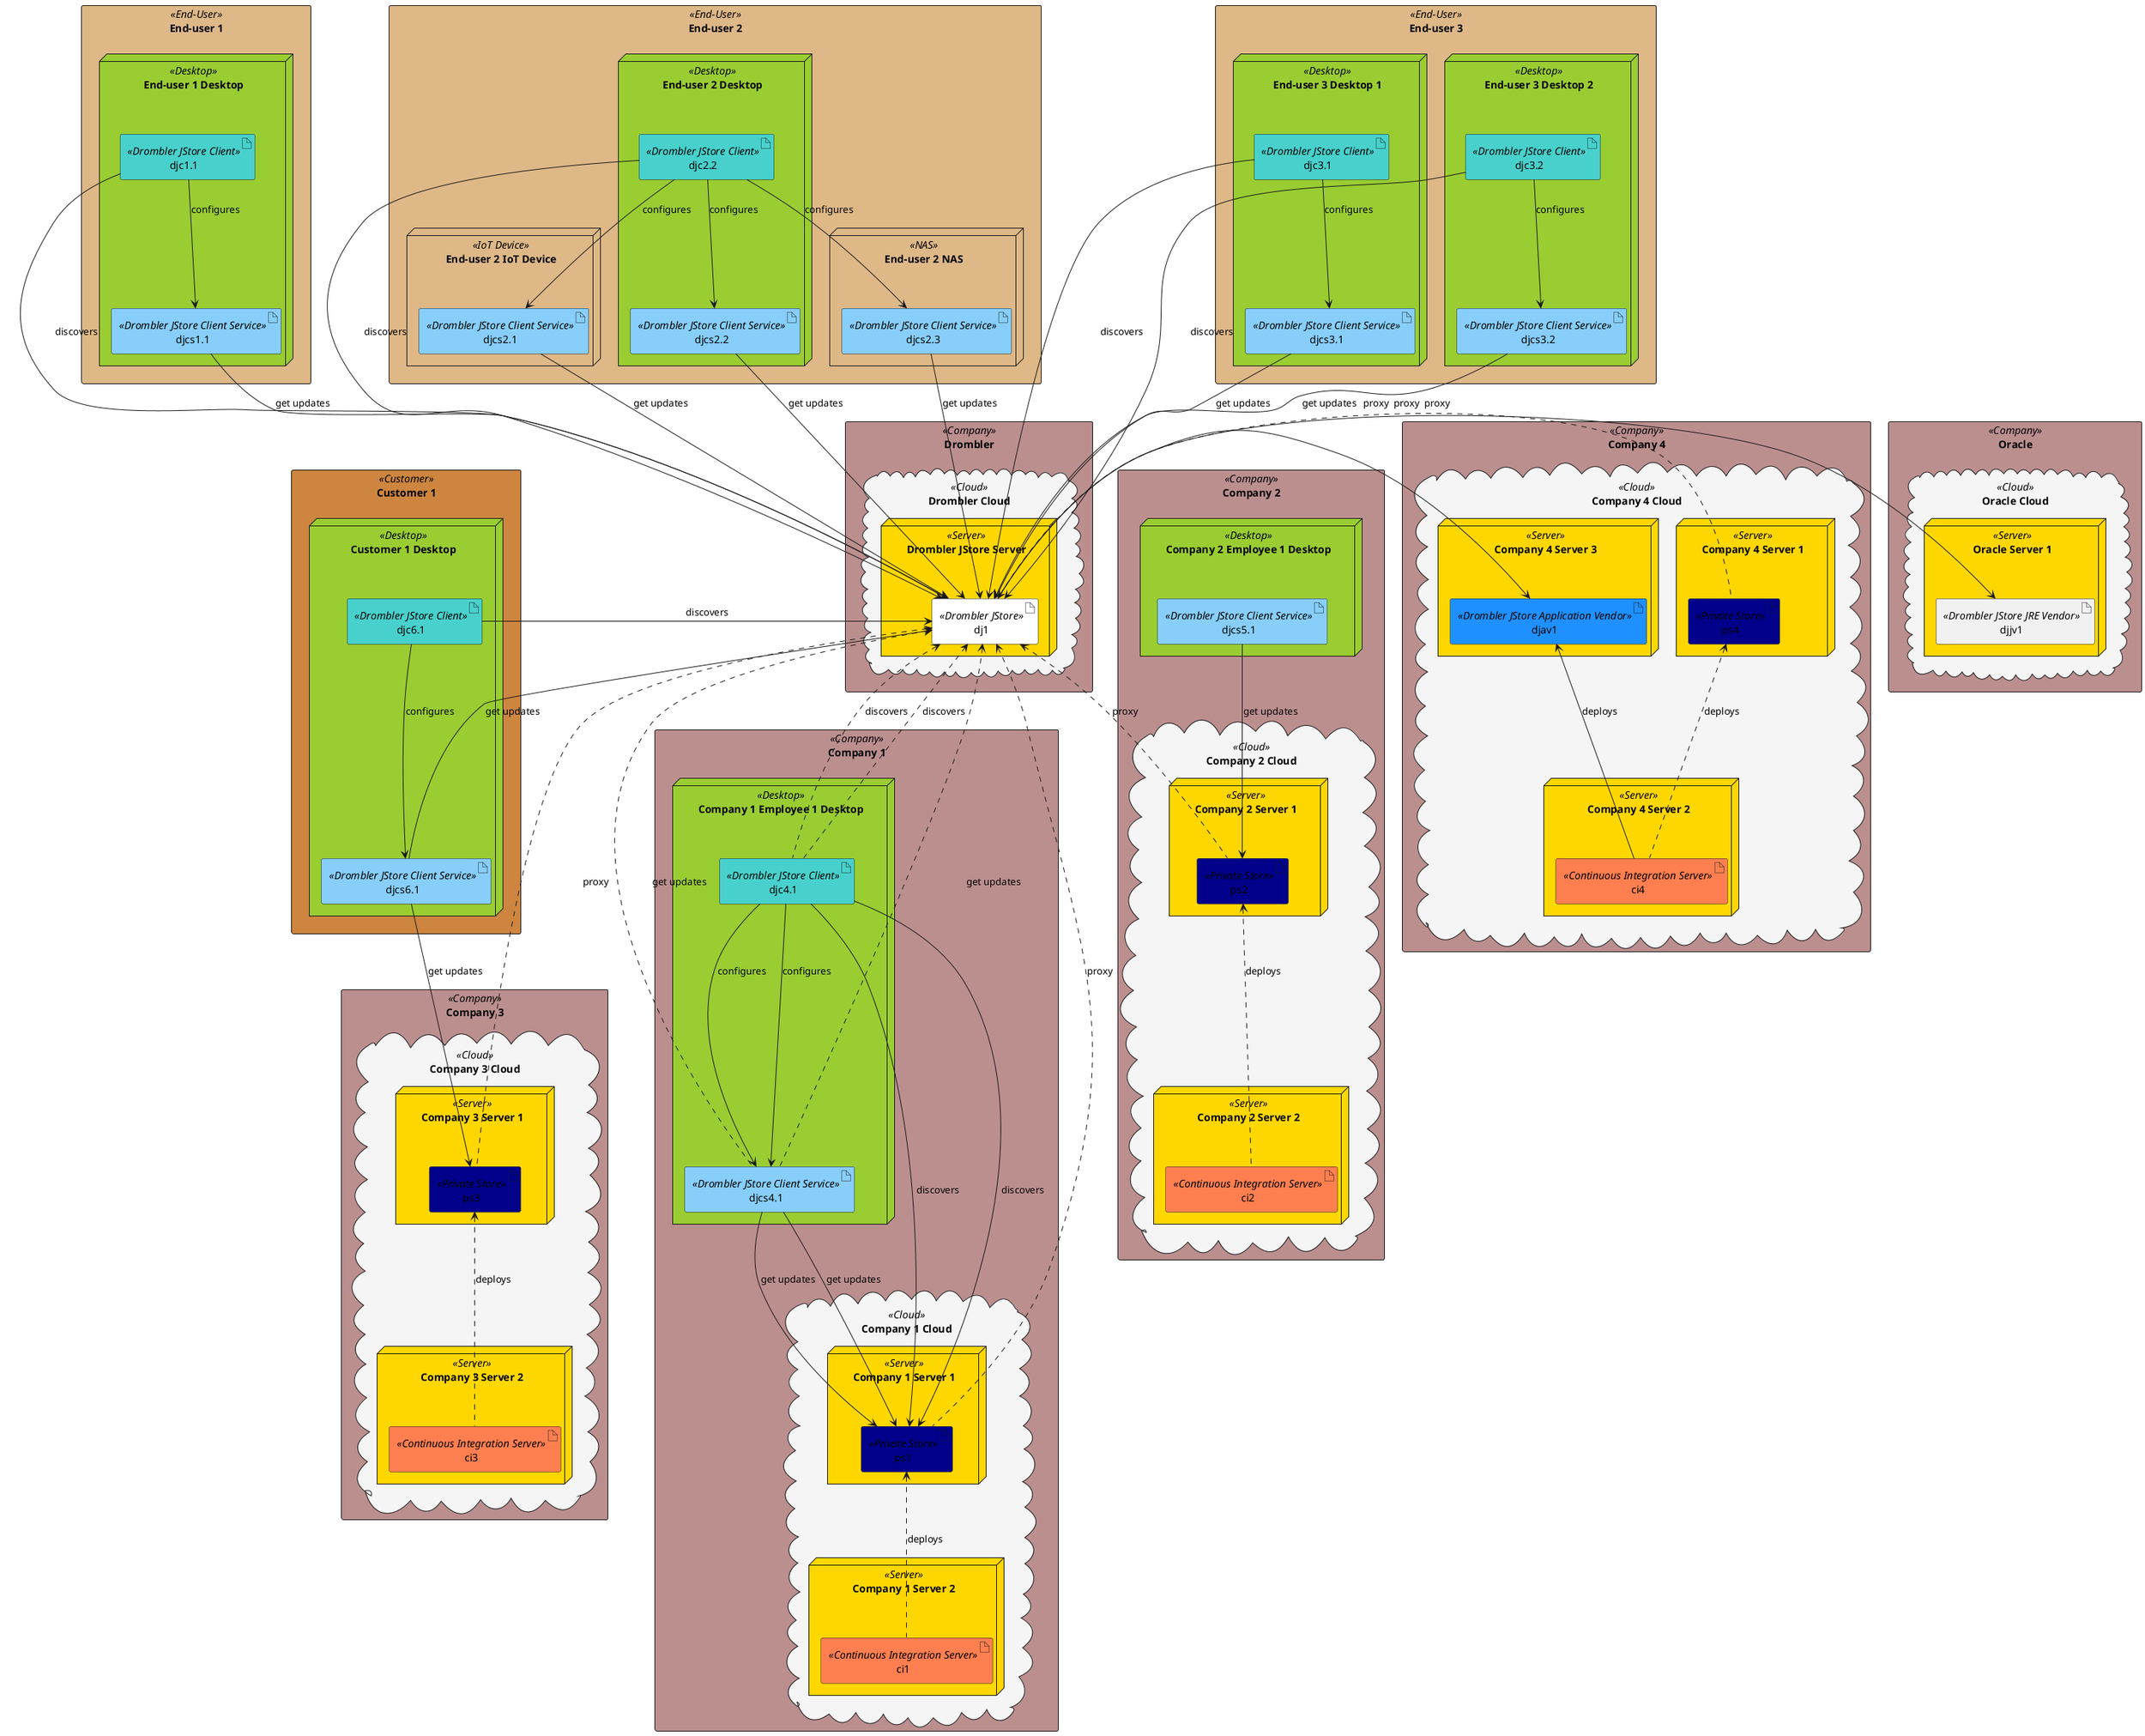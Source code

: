 @startuml
skinparam cloud {
    BackgroundColor<<Cloud>> WhiteSmoke
}

skinparam node {
    BackgroundColor<<Desktop>> YellowGreen
    BackgroundColor<<Server>> Gold
}

skinparam artifact {
    BackgroundColor<<Drombler JStore>> DarkTurqoise
    BackgroundColor<<Drombler JStore Client Service>> LightSkyBlue
    BackgroundColor<<Drombler JStore Client>> MediumTurquoise
    BackgroundColor<<Drombler JStore Application Vendor>> DodgerBlue
    BackgroundColor<<Private Store>> DarkBlue
    BackgroundColor<<Continuous Integration Server>> Coral
}

skinparam rectangle {
    BackgroundColor<<Company>> RosyBrown
    BackgroundColor<<End-User>> BurlyWood
    BackgroundColor<<Customer>> Peru
}

rectangle Drombler <<Company>>{
    cloud "Drombler Cloud" <<Cloud>>{
        node "Drombler JStore Server" <<Server>>{
            artifact dj1 <<Drombler JStore>>
        }
    }
}

rectangle "End-user 1" <<End-User>>{ 
    node "End-user 1 Desktop" <<Desktop>>{
        artifact djcs1.1 <<Drombler JStore Client Service>>
        artifact djc1.1 <<Drombler JStore Client>>
        djc1.1 --> djcs1.1: configures
        djcs1.1 --> dj1: get updates
        djc1.1 --> dj1: discovers
    }
}

rectangle "End-user 2" <<End-User>>{ 
    node "End-user 2 NAS" <<NAS>>{
        artifact djcs2.3 <<Drombler JStore Client Service>>
        djcs2.3 --> dj1: get updates
    }

    node "End-user 2 IoT Device" <<IoT Device>>{
        artifact djcs2.1 <<Drombler JStore Client Service>>
        djcs2.1 --> dj1: get updates
    }

    node "End-user 2 Desktop" <<Desktop>>{
        artifact djcs2.2 <<Drombler JStore Client Service>>
        artifact djc2.2 <<Drombler JStore Client>>
        djc2.2 --> djcs2.2: configures
        djcs2.2 --> dj1: get updates
        djc2.2 --> dj1: discovers
        djc2.2 --> djcs2.1: configures
        djc2.2 --> djcs2.3: configures
    }
}

rectangle "End-user 3" <<End-User>>{ 
    node "End-user 3 Desktop 1" <<Desktop>>{
        artifact djcs3.1 <<Drombler JStore Client Service>>
        artifact djc3.1 <<Drombler JStore Client>>
        djc3.1 --> djcs3.1: configures
        djcs3.1 --> dj1: get updates
        djc3.1 --> dj1: discovers
    }
    node "End-user 3 Desktop 2" <<Desktop>>{
        artifact djcs3.2 <<Drombler JStore Client Service>>
        artifact djc3.2 <<Drombler JStore Client>>
        djc3.2 --> djcs3.2: configures
        djcs3.2 --> dj1: get updates
        djc3.2 --> dj1: discovers
    }
}

rectangle "Company 1" <<Company>>{
    cloud "Company 1 Cloud" <<Cloud>>{
        node "Company 1 Server 1" <<Server>>{
            artifact ps1 <<Private Store>>
            ps1 .up.> dj1: proxy
        }

        node "Company 1 Server 2" <<Server>>{
            artifact ci1 <<Continuous Integration Server>>
            ci1 .up.> ps1: deploys
        }
    }

    node "Company 1 Employee 1 Desktop" <<Desktop>>{
        artifact djcs4.1 <<Drombler JStore Client Service>>
        artifact djc4.1 <<Drombler JStore Client>>
        djc4.1 --> djcs4.1: configures
        djcs4.1 .up.> dj1: get updates
        djc4.1 .up.> dj1: discovers
        djcs4.1 --> ps1: get updates
        djc4.1 --> ps1: discovers
    }
}

rectangle "Company 2" <<Company>>{
    cloud "Company 2 Cloud" <<Cloud>>{
        node "Company 2 Server 1" <<Server>>{
            artifact ps2 <<Private Store>>
            ps2 .up.> dj1: proxy
        }

        node "Company 2 Server 2" <<Server>>{
            artifact ci2 <<Continuous Integration Server>>
            ci2 .up.> ps2: deploys
        }
    }

    node "Company 2 Employee 1 Desktop" <<Desktop>>{
        artifact djcs5.1 <<Drombler JStore Client Service>>
        djcs5.1 --> ps2: get updates
    }
}

rectangle "Company 3" <<Company>>{
    cloud "Company 3 Cloud" <<Cloud>>{
        node "Company 3 Server 1" <<Server>>{
            artifact ps3 <<Private Store>>
            ps3 .left.> dj1: proxy
        }

        node "Company 3 Server 2" <<Server>>{
            artifact ci3 <<Continuous Integration Server>>
            ci3 .up.> ps3: deploys
        }
    }
}

rectangle "Customer 1" <<Customer>>{
    node "Customer 1 Desktop" <<Desktop>>{
        artifact djcs6.1 <<Drombler JStore Client Service>>
        artifact djc6.1 <<Drombler JStore Client>>
        djc6.1 --> djcs6.1: configures
        djcs6.1 -left-> dj1: get updates
        djc6.1 -left-> dj1: discovers            
        djcs6.1 -down-> ps3: get updates
    }
}

rectangle "Company 4" <<Company>>{
    cloud "Company 4 Cloud" <<Cloud>>{
        node "Company 4 Server 1" <<Server>>{
            artifact ps4 <<Private Store>>
            ps4 .up.> dj1: proxy
        }

        node "Company 4 Server 3" <<Server>>{
            artifact djav1 <<Drombler JStore Application Vendor>>
            dj1 -left-> djav1: proxy
        }

        node "Company 4 Server 2" <<Server>>{
            artifact ci4 <<Continuous Integration Server>>
            ci4 .up.> ps4: deploys
            ci4 -up-> djav1: deploys
        }
    }

    node "Company 1 Employee 1 Desktop" <<Desktop>>{
        artifact djcs4.1 <<Drombler JStore Client Service>>
        artifact djc4.1 <<Drombler JStore Client>>
        djc4.1 --> djcs4.1: configures
        djcs4.1 .up.> dj1: get updates
        djc4.1 .up.> dj1: discovers
        djcs4.1 --> ps1: get updates
        djc4.1 --> ps1: discovers
    }
}

rectangle "Oracle" <<Company>>{
    cloud "Oracle Cloud" <<Cloud>>{
        node "Oracle Server 1" <<Server>>{
            artifact djjv1 <<Drombler JStore JRE Vendor>>
            dj1 -left-> djjv1: proxy
        }
    }
}
@enduml
